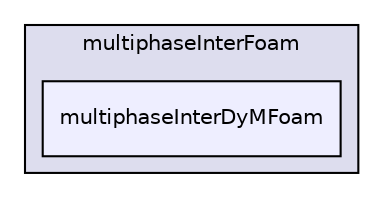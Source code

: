 digraph "applications/solvers/multiphase/multiphaseInterFoam/multiphaseInterDyMFoam" {
  bgcolor=transparent;
  compound=true
  node [ fontsize="10", fontname="Helvetica"];
  edge [ labelfontsize="10", labelfontname="Helvetica"];
  subgraph clusterdir_649325ba5518c6bdafc09ed81f46ff26 {
    graph [ bgcolor="#ddddee", pencolor="black", label="multiphaseInterFoam" fontname="Helvetica", fontsize="10", URL="dir_649325ba5518c6bdafc09ed81f46ff26.html"]
  dir_0891c67c6211fa57d8f787f73f20fa44 [shape=box, label="multiphaseInterDyMFoam", style="filled", fillcolor="#eeeeff", pencolor="black", URL="dir_0891c67c6211fa57d8f787f73f20fa44.html"];
  }
}
